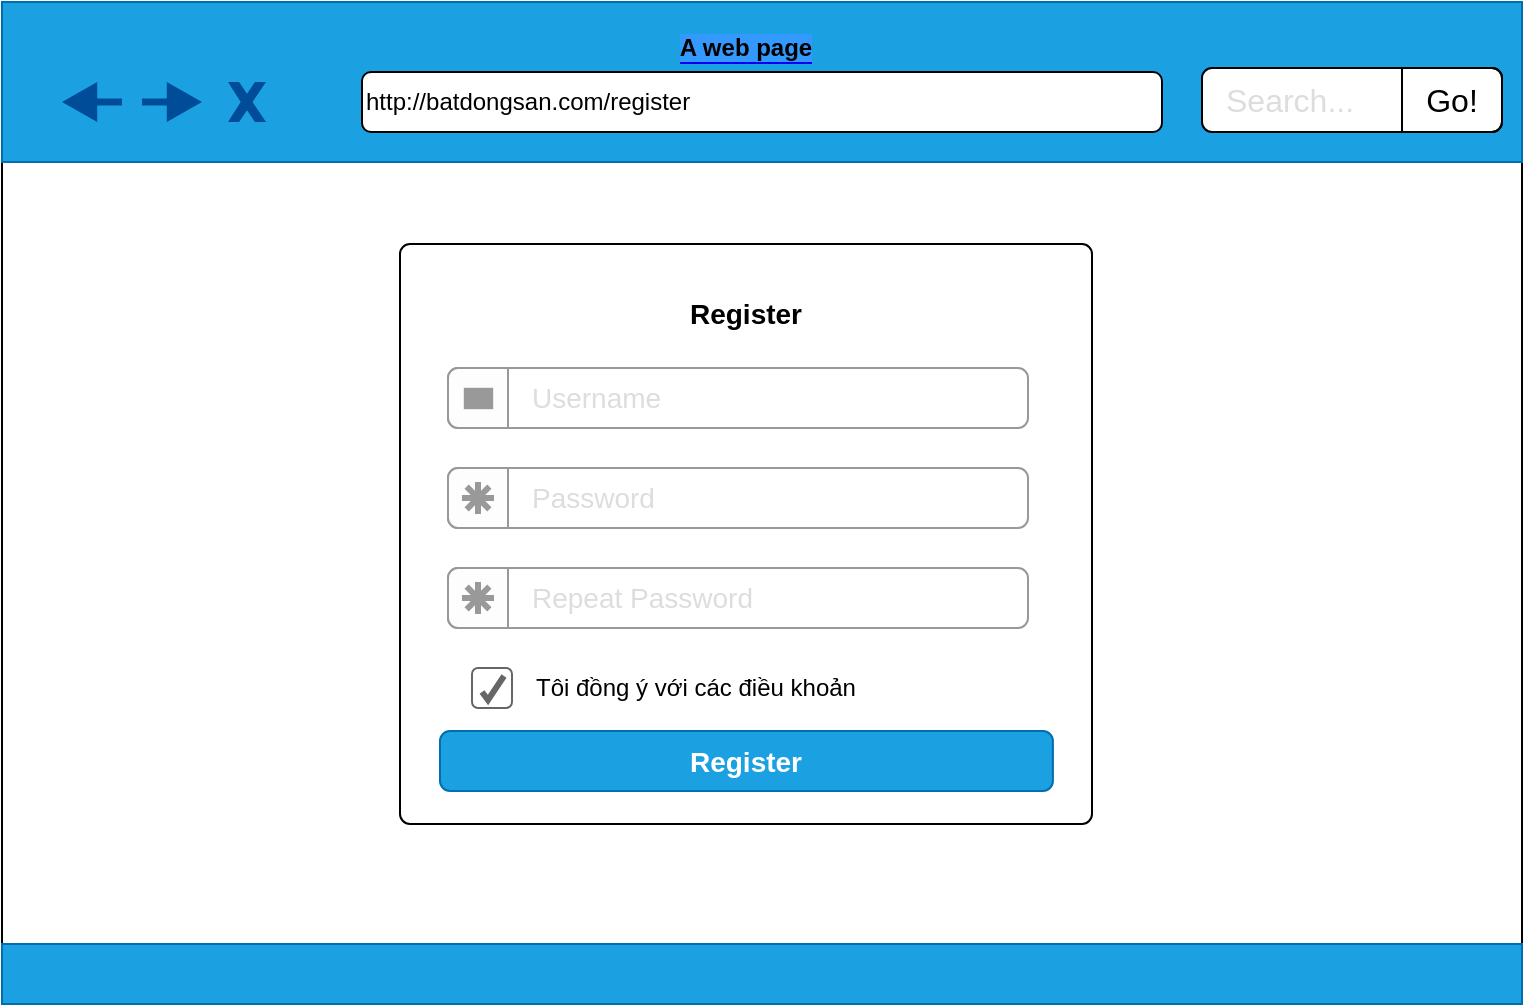 <mxfile version="12.0.2" type="github" pages="1"><diagram id="NH0De1h8tEdP9LOJbd18" name="Page-1"><mxGraphModel dx="1408" dy="779" grid="1" gridSize="10" guides="1" tooltips="1" connect="1" arrows="1" fold="1" page="1" pageScale="1" pageWidth="827" pageHeight="1169" math="0" shadow="0"><root><mxCell id="0"/><mxCell id="1" parent="0"/><mxCell id="H4DDcBMJjKnxO3FUkKOn-1" value="" style="rounded=0;whiteSpace=wrap;html=1;" parent="1" vertex="1"><mxGeometry y="28" width="760" height="500" as="geometry"/></mxCell><mxCell id="H4DDcBMJjKnxO3FUkKOn-5" value="" style="rounded=0;whiteSpace=wrap;html=1;fillColor=#1ba1e2;strokeColor=#006EAF;fontColor=#ffffff;" parent="1" vertex="1"><mxGeometry y="27" width="760" height="80" as="geometry"/></mxCell><mxCell id="H4DDcBMJjKnxO3FUkKOn-6" value="" style="rounded=0;whiteSpace=wrap;html=1;fillColor=#1ba1e2;strokeColor=#006EAF;fontColor=#ffffff;" parent="1" vertex="1"><mxGeometry y="498" width="760" height="30" as="geometry"/></mxCell><mxCell id="H4DDcBMJjKnxO3FUkKOn-8" value="http://batdongsan.com/register" style="rounded=1;whiteSpace=wrap;html=1;align=left;" parent="1" vertex="1"><mxGeometry x="180" y="62" width="400" height="30" as="geometry"/></mxCell><mxCell id="H4DDcBMJjKnxO3FUkKOn-11" value="Register" style="html=1;shadow=0;dashed=0;shape=mxgraph.bootstrap.rrect;fillColor=#ffffff;align=center;rSize=5;strokeColor=#000000;verticalAlign=top;spacingTop=20;fontSize=14;fontStyle=1;whiteSpace=wrap;" parent="1" vertex="1"><mxGeometry x="199" y="148" width="346" height="290" as="geometry"/></mxCell><mxCell id="H4DDcBMJjKnxO3FUkKOn-12" value="Username" style="html=1;shadow=0;dashed=0;shape=mxgraph.bootstrap.rrect;rSize=5;strokeColor=#999999;fillColor=#ffffff;fontSize=14;fontColor=#dddddd;align=left;spacingLeft=40;whiteSpace=wrap;resizeWidth=1;" parent="H4DDcBMJjKnxO3FUkKOn-11" vertex="1"><mxGeometry width="290" height="30" relative="1" as="geometry"><mxPoint x="24" y="62" as="offset"/></mxGeometry></mxCell><mxCell id="H4DDcBMJjKnxO3FUkKOn-13" value="" style="html=1;shadow=0;dashed=0;shape=mxgraph.bootstrap.leftButton;rSize=5;strokeColor=#999999;fillColor=#fdfdfd;resizeHeight=1;" parent="H4DDcBMJjKnxO3FUkKOn-12" vertex="1"><mxGeometry width="30" height="30" relative="1" as="geometry"/></mxCell><mxCell id="H4DDcBMJjKnxO3FUkKOn-14" value="" style="html=1;shadow=0;dashed=0;shape=mxgraph.bootstrap.mail;strokeColor=#fdfdfd;fillColor=#999999;strokeWidth=1.3;" parent="H4DDcBMJjKnxO3FUkKOn-13" vertex="1"><mxGeometry x="0.5" y="0.5" width="16" height="12" relative="1" as="geometry"><mxPoint x="-8" y="-6" as="offset"/></mxGeometry></mxCell><mxCell id="H4DDcBMJjKnxO3FUkKOn-15" value="Password" style="html=1;shadow=0;dashed=0;shape=mxgraph.bootstrap.rrect;fillColor=#ffffff;rSize=5;strokeColor=#999999;fontSize=14;fontColor=#dddddd;align=left;spacingLeft=40;whiteSpace=wrap;resizeWidth=1;" parent="H4DDcBMJjKnxO3FUkKOn-11" vertex="1"><mxGeometry width="290" height="30" relative="1" as="geometry"><mxPoint x="24" y="112" as="offset"/></mxGeometry></mxCell><mxCell id="H4DDcBMJjKnxO3FUkKOn-16" value="" style="html=1;shadow=0;dashed=0;shape=mxgraph.bootstrap.leftButton;rSize=5;strokeColor=#999999;fillColor=#fdfdfd;resizeHeight=1;" parent="H4DDcBMJjKnxO3FUkKOn-15" vertex="1"><mxGeometry width="30" height="30" relative="1" as="geometry"><mxPoint as="offset"/></mxGeometry></mxCell><mxCell id="H4DDcBMJjKnxO3FUkKOn-17" value="" style="html=1;shadow=0;dashed=0;shape=mxgraph.bootstrap.password;strokeColor=#999999;strokeWidth=3;" parent="H4DDcBMJjKnxO3FUkKOn-16" vertex="1"><mxGeometry x="0.5" y="0.5" width="16" height="16" relative="1" as="geometry"><mxPoint x="-8" y="-8" as="offset"/></mxGeometry></mxCell><mxCell id="H4DDcBMJjKnxO3FUkKOn-19" value="Register" style="html=1;shadow=0;dashed=0;shape=mxgraph.bootstrap.rrect;rSize=5;strokeColor=#006EAF;fillColor=#1ba1e2;fontColor=#ffffff;fontSize=14;fontStyle=1;whiteSpace=wrap;resizeWidth=1;" parent="H4DDcBMJjKnxO3FUkKOn-11" vertex="1"><mxGeometry y="1" width="306.457" height="30" relative="1" as="geometry"><mxPoint x="20" y="-46.5" as="offset"/></mxGeometry></mxCell><mxCell id="QWhmM4TSCE3eT6W7l5i9-12" value="Repeat Password&amp;nbsp;" style="html=1;shadow=0;dashed=0;shape=mxgraph.bootstrap.rrect;fillColor=#ffffff;rSize=5;strokeColor=#999999;fontSize=14;fontColor=#dddddd;align=left;spacingLeft=40;whiteSpace=wrap;resizeWidth=1;" parent="H4DDcBMJjKnxO3FUkKOn-11" vertex="1"><mxGeometry width="290" height="30" relative="1" as="geometry"><mxPoint x="24" y="162" as="offset"/></mxGeometry></mxCell><mxCell id="QWhmM4TSCE3eT6W7l5i9-13" value="" style="html=1;shadow=0;dashed=0;shape=mxgraph.bootstrap.leftButton;rSize=5;strokeColor=#999999;fillColor=#fdfdfd;resizeHeight=1;" parent="QWhmM4TSCE3eT6W7l5i9-12" vertex="1"><mxGeometry width="30" height="30" relative="1" as="geometry"><mxPoint as="offset"/></mxGeometry></mxCell><mxCell id="QWhmM4TSCE3eT6W7l5i9-14" value="" style="html=1;shadow=0;dashed=0;shape=mxgraph.bootstrap.password;strokeColor=#999999;strokeWidth=3;" parent="QWhmM4TSCE3eT6W7l5i9-13" vertex="1"><mxGeometry x="0.5" y="0.5" width="16" height="16" relative="1" as="geometry"><mxPoint x="-8" y="-8" as="offset"/></mxGeometry></mxCell><mxCell id="QWhmM4TSCE3eT6W7l5i9-49" value="" style="html=1;shadow=0;dashed=0;shape=mxgraph.bootstrap.checkbox;fillColor=#ffffff;strokeColor=#666666;" parent="H4DDcBMJjKnxO3FUkKOn-11" vertex="1"><mxGeometry x="36" y="212" width="20" height="20" as="geometry"><mxPoint x="560" y="-10" as="offset"/></mxGeometry></mxCell><mxCell id="QWhmM4TSCE3eT6W7l5i9-51" value="Tôi đồng ý với các điều khoản&amp;nbsp;" style="html=1;shadow=0;dashed=0;shape=mxgraph.bootstrap.rect;strokeColor=none;fillColor=none;fontSize=12;align=left;spacingLeft=10;" parent="H4DDcBMJjKnxO3FUkKOn-11" vertex="1"><mxGeometry x="56" y="211" width="250" height="22" as="geometry"/></mxCell><mxCell id="H4DDcBMJjKnxO3FUkKOn-29" value="Search..." style="html=1;shadow=0;shape=mxgraph.bootstrap.rrect;fillColor=#ffffff;rSize=5;strokeColor=#000000;align=left;spacingLeft=10;fontSize=16;fontColor=#dddddd;whiteSpace=wrap;" parent="1" vertex="1"><mxGeometry x="600" y="60" width="150" height="32" as="geometry"/></mxCell><mxCell id="H4DDcBMJjKnxO3FUkKOn-30" value="Go!" style="html=1;shadow=0;dashed=0;shape=mxgraph.bootstrap.rightButton;rSize=5;strokeColor=#000000;fillColor=none;fontSize=16;whiteSpace=wrap;resizeHeight=1;" parent="H4DDcBMJjKnxO3FUkKOn-29" vertex="1"><mxGeometry x="1" width="50" height="32" relative="1" as="geometry"><mxPoint x="-50" as="offset"/></mxGeometry></mxCell><mxCell id="H4DDcBMJjKnxO3FUkKOn-37" value="" style="verticalLabelPosition=bottom;verticalAlign=top;html=1;shape=mxgraph.basic.x;strokeColor=none;fillColor=#004C99;fontColor=#ffffff;" parent="1" vertex="1"><mxGeometry x="113" y="67" width="19" height="20" as="geometry"/></mxCell><mxCell id="H4DDcBMJjKnxO3FUkKOn-39" value="" style="shape=image;html=1;verticalAlign=top;verticalLabelPosition=bottom;labelBackgroundColor=#ffffff;imageAspect=0;aspect=fixed;image=https://cdn0.iconfinder.com/data/icons/my-house-1/512/09-house-128.png;fillColor=#0000FF;" parent="1" vertex="1"><mxGeometry x="140" y="62" width="30" height="30" as="geometry"/></mxCell><mxCell id="H4DDcBMJjKnxO3FUkKOn-49" value="" style="html=1;shadow=0;dashed=0;align=center;verticalAlign=middle;shape=mxgraph.arrows2.arrow;dy=0.82;dx=17.6;flipH=1;notch=0;labelBackgroundColor=#0000ff;fillColor=#004C99;strokeColor=none;" parent="1" vertex="1"><mxGeometry x="30" y="67" width="30" height="20" as="geometry"/></mxCell><mxCell id="H4DDcBMJjKnxO3FUkKOn-53" value="" style="html=1;shadow=0;dashed=0;align=center;verticalAlign=middle;shape=mxgraph.arrows2.arrow;dy=0.82;dx=17.6;flipH=1;notch=0;labelBackgroundColor=#0000ff;fillColor=#004C99;strokeColor=none;rotation=180;" parent="1" vertex="1"><mxGeometry x="70" y="67" width="30" height="20" as="geometry"/></mxCell><mxCell id="H4DDcBMJjKnxO3FUkKOn-56" value="&lt;b style=&quot;background-color: rgb(51 , 153 , 255)&quot;&gt;A web page&lt;/b&gt;" style="text;html=1;align=center;verticalAlign=middle;whiteSpace=wrap;rounded=0;labelBackgroundColor=#0000ff;" parent="1" vertex="1"><mxGeometry x="327" y="40" width="90" height="20" as="geometry"/></mxCell></root></mxGraphModel></diagram></mxfile>